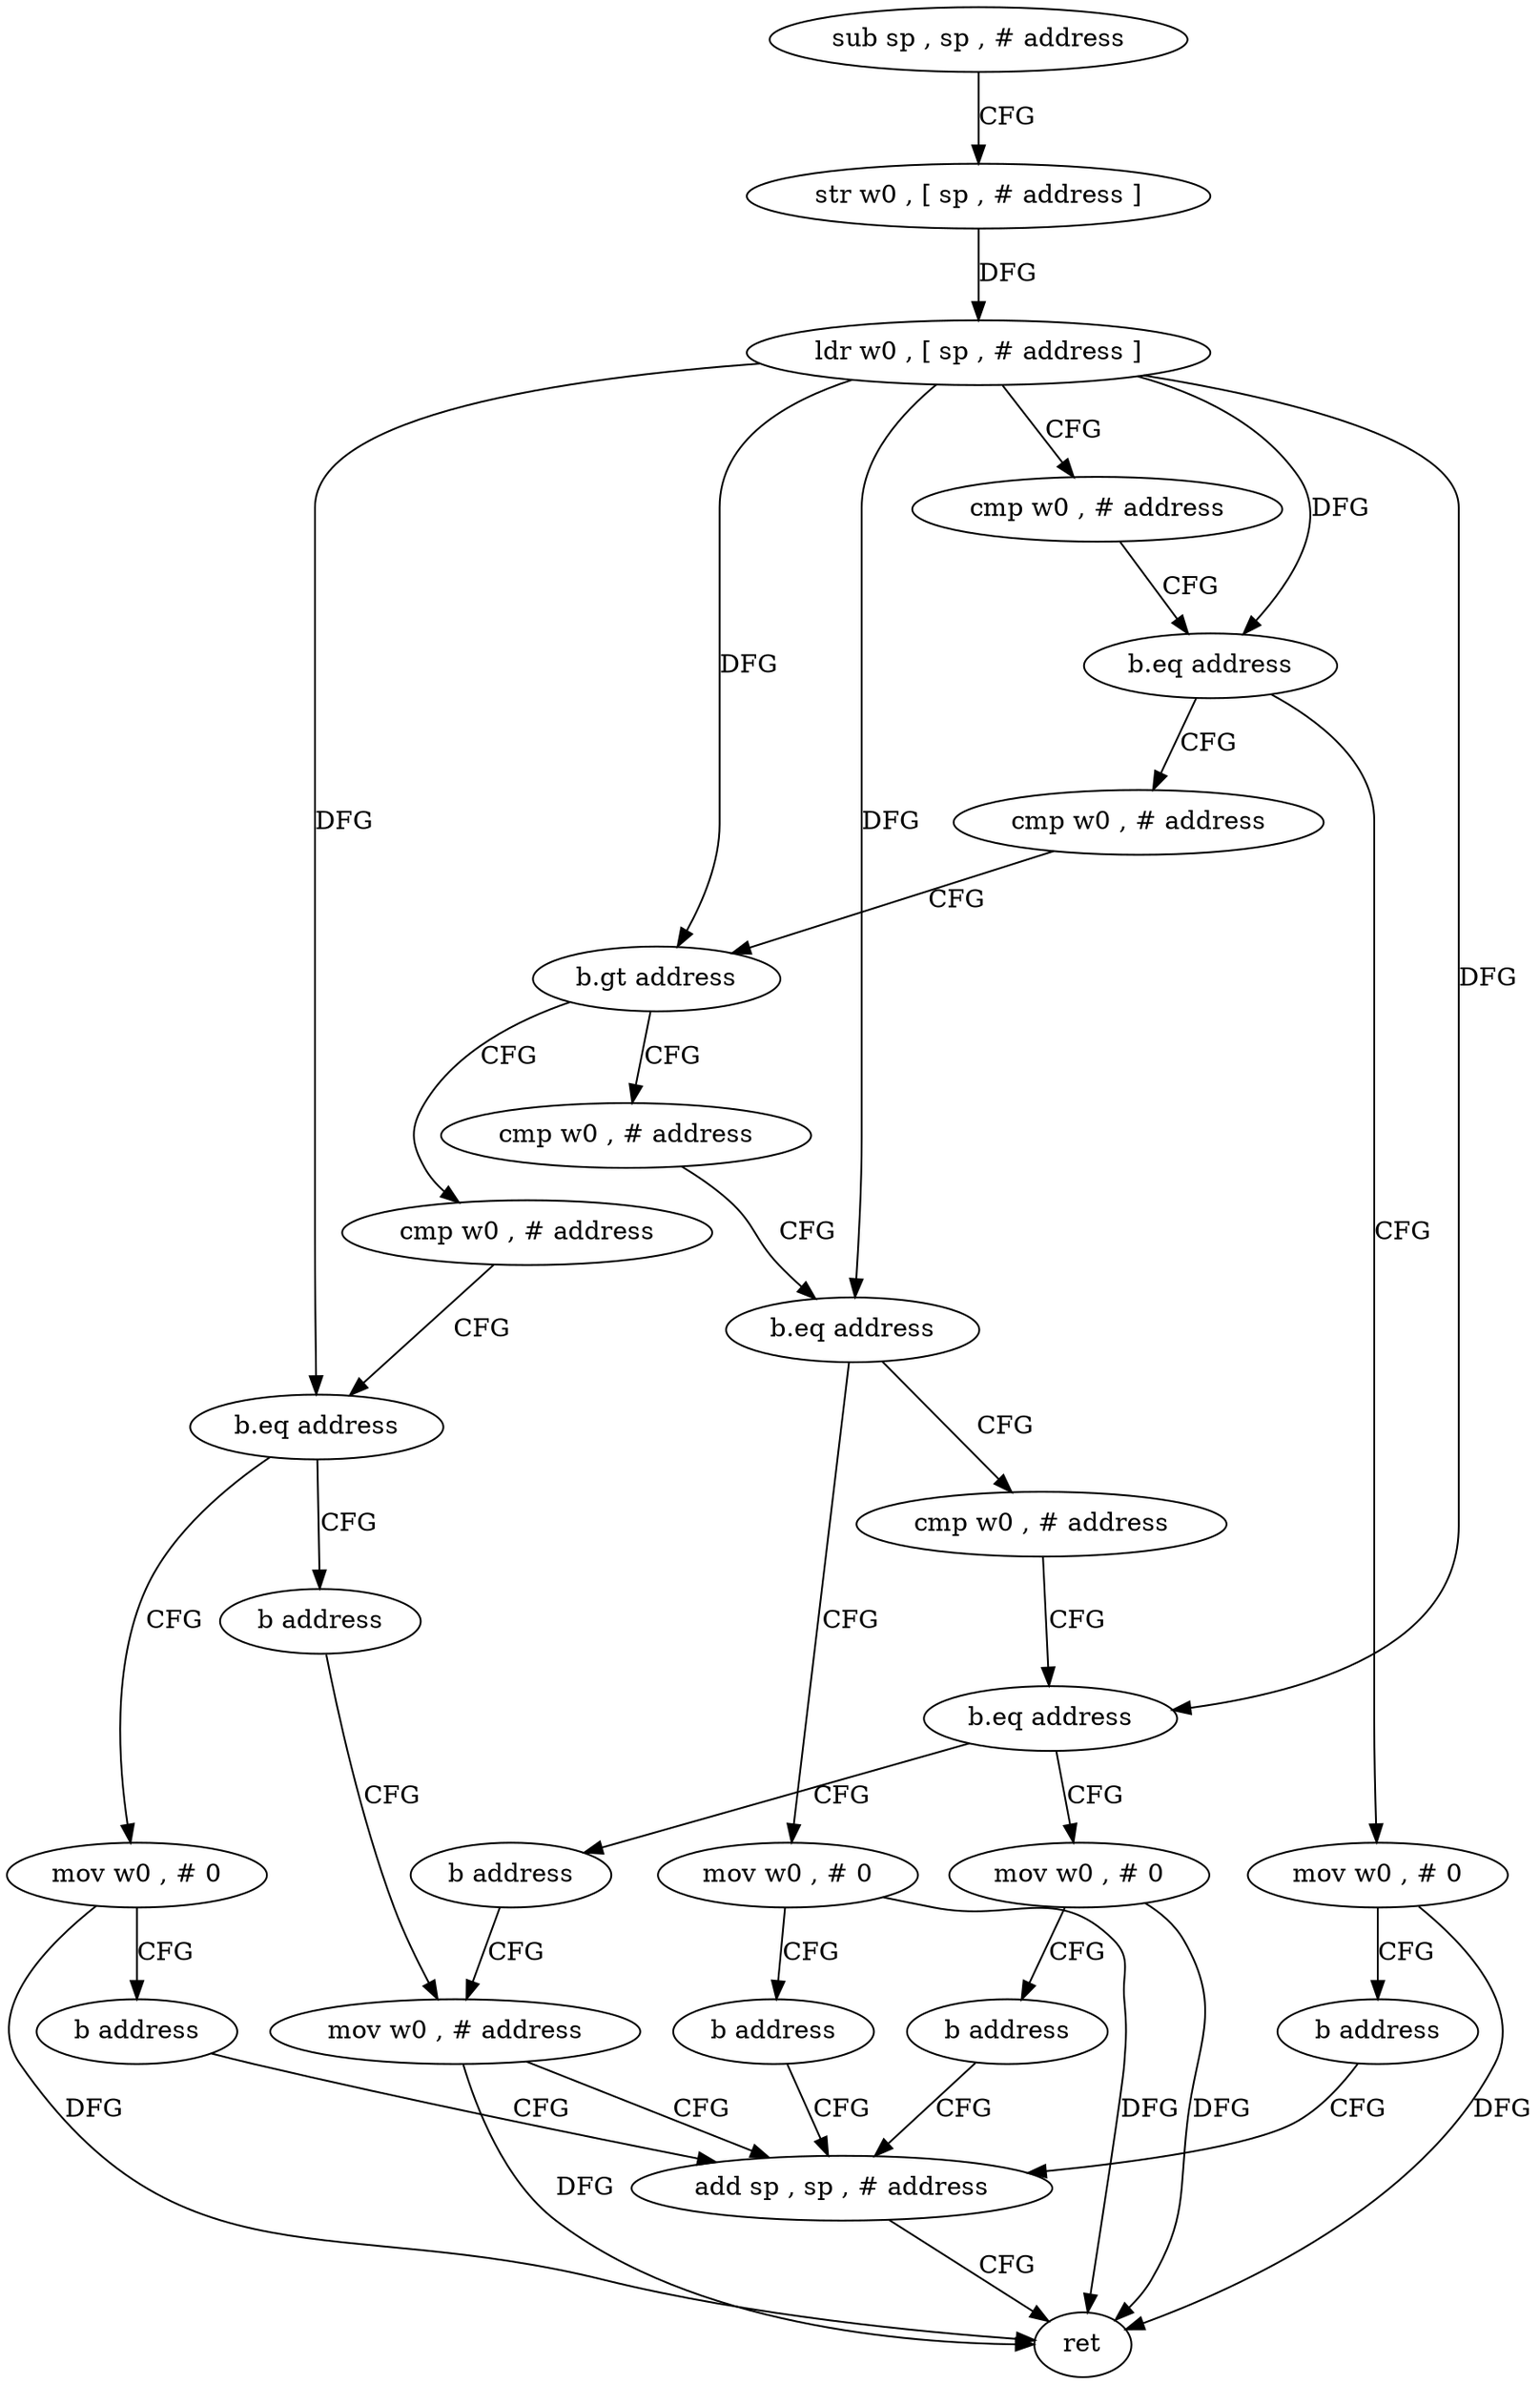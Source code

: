 digraph "func" {
"187552" [label = "sub sp , sp , # address" ]
"187556" [label = "str w0 , [ sp , # address ]" ]
"187560" [label = "ldr w0 , [ sp , # address ]" ]
"187564" [label = "cmp w0 , # address" ]
"187568" [label = "b.eq address" ]
"187620" [label = "mov w0 , # 0" ]
"187572" [label = "cmp w0 , # address" ]
"187624" [label = "b address" ]
"187648" [label = "add sp , sp , # address" ]
"187576" [label = "b.gt address" ]
"187592" [label = "cmp w0 , # address" ]
"187580" [label = "cmp w0 , # address" ]
"187652" [label = "ret" ]
"187596" [label = "b.eq address" ]
"187628" [label = "mov w0 , # 0" ]
"187600" [label = "cmp w0 , # address" ]
"187584" [label = "b.eq address" ]
"187612" [label = "mov w0 , # 0" ]
"187588" [label = "b address" ]
"187632" [label = "b address" ]
"187604" [label = "b.eq address" ]
"187636" [label = "mov w0 , # 0" ]
"187608" [label = "b address" ]
"187616" [label = "b address" ]
"187644" [label = "mov w0 , # address" ]
"187640" [label = "b address" ]
"187552" -> "187556" [ label = "CFG" ]
"187556" -> "187560" [ label = "DFG" ]
"187560" -> "187564" [ label = "CFG" ]
"187560" -> "187568" [ label = "DFG" ]
"187560" -> "187576" [ label = "DFG" ]
"187560" -> "187596" [ label = "DFG" ]
"187560" -> "187584" [ label = "DFG" ]
"187560" -> "187604" [ label = "DFG" ]
"187564" -> "187568" [ label = "CFG" ]
"187568" -> "187620" [ label = "CFG" ]
"187568" -> "187572" [ label = "CFG" ]
"187620" -> "187624" [ label = "CFG" ]
"187620" -> "187652" [ label = "DFG" ]
"187572" -> "187576" [ label = "CFG" ]
"187624" -> "187648" [ label = "CFG" ]
"187648" -> "187652" [ label = "CFG" ]
"187576" -> "187592" [ label = "CFG" ]
"187576" -> "187580" [ label = "CFG" ]
"187592" -> "187596" [ label = "CFG" ]
"187580" -> "187584" [ label = "CFG" ]
"187596" -> "187628" [ label = "CFG" ]
"187596" -> "187600" [ label = "CFG" ]
"187628" -> "187632" [ label = "CFG" ]
"187628" -> "187652" [ label = "DFG" ]
"187600" -> "187604" [ label = "CFG" ]
"187584" -> "187612" [ label = "CFG" ]
"187584" -> "187588" [ label = "CFG" ]
"187612" -> "187616" [ label = "CFG" ]
"187612" -> "187652" [ label = "DFG" ]
"187588" -> "187644" [ label = "CFG" ]
"187632" -> "187648" [ label = "CFG" ]
"187604" -> "187636" [ label = "CFG" ]
"187604" -> "187608" [ label = "CFG" ]
"187636" -> "187640" [ label = "CFG" ]
"187636" -> "187652" [ label = "DFG" ]
"187608" -> "187644" [ label = "CFG" ]
"187616" -> "187648" [ label = "CFG" ]
"187644" -> "187648" [ label = "CFG" ]
"187644" -> "187652" [ label = "DFG" ]
"187640" -> "187648" [ label = "CFG" ]
}

